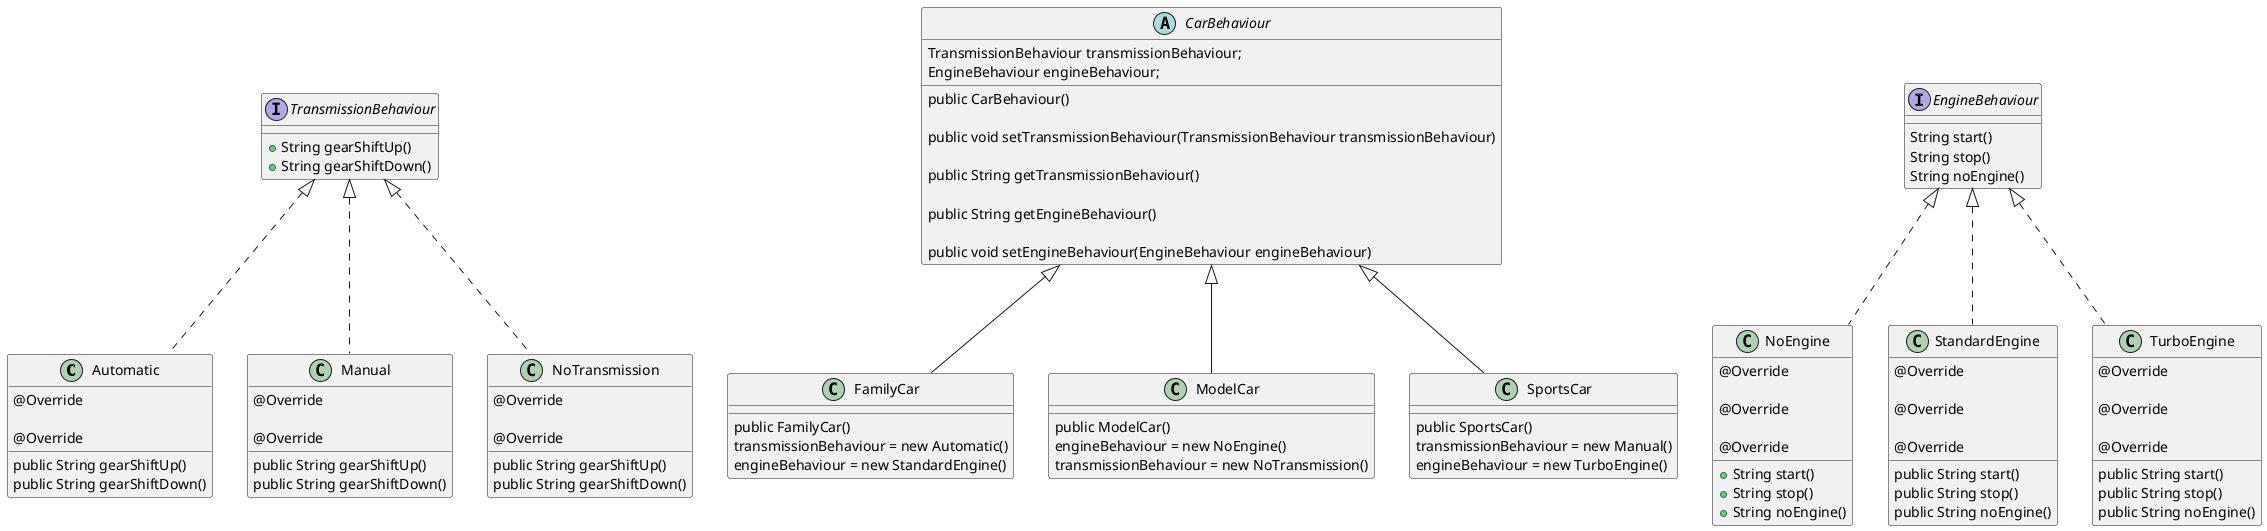 @startuml

class Automatic implements TransmissionBehaviour {

    @Override
    public String gearShiftUp()

    @Override
    public String gearShiftDown()
}

abstract class CarBehaviour {

    TransmissionBehaviour transmissionBehaviour;
    EngineBehaviour engineBehaviour;

    public CarBehaviour()

    public void setTransmissionBehaviour(TransmissionBehaviour transmissionBehaviour)

    public String getTransmissionBehaviour()

    public String getEngineBehaviour()

    public void setEngineBehaviour(EngineBehaviour engineBehaviour)
}

interface EngineBehaviour {
    String start()
    String stop()
    String noEngine()
}

class FamilyCar extends CarBehaviour {

    public FamilyCar()
        transmissionBehaviour = new Automatic()
        engineBehaviour = new StandardEngine()

}

class Manual implements TransmissionBehaviour {
    @Override
    public String gearShiftUp()

    @Override
    public String gearShiftDown()
}

class ModelCar extends CarBehaviour {

    public ModelCar()
        engineBehaviour = new NoEngine()
        transmissionBehaviour = new NoTransmission()
}

class NoEngine implements EngineBehaviour {
    @Override
    + String start()

    @Override
    + String stop()

    @Override
    + String noEngine()
}

class NoTransmission implements TransmissionBehaviour{
    @Override
    public String gearShiftUp()

    @Override
    public String gearShiftDown()
}

class SportsCar extends CarBehaviour {

    public SportsCar()
        transmissionBehaviour = new Manual()
        engineBehaviour = new TurboEngine()
}

class StandardEngine implements EngineBehaviour {

    @Override
    public String start()

    @Override
    public String stop()

    @Override
    public String noEngine()
}

interface TransmissionBehaviour {
    + String gearShiftUp()
    + String gearShiftDown()
}

class TurboEngine implements EngineBehaviour {

    @Override
    public String start()

    @Override
    public String stop()

    @Override
    public String noEngine()
}

@enduml